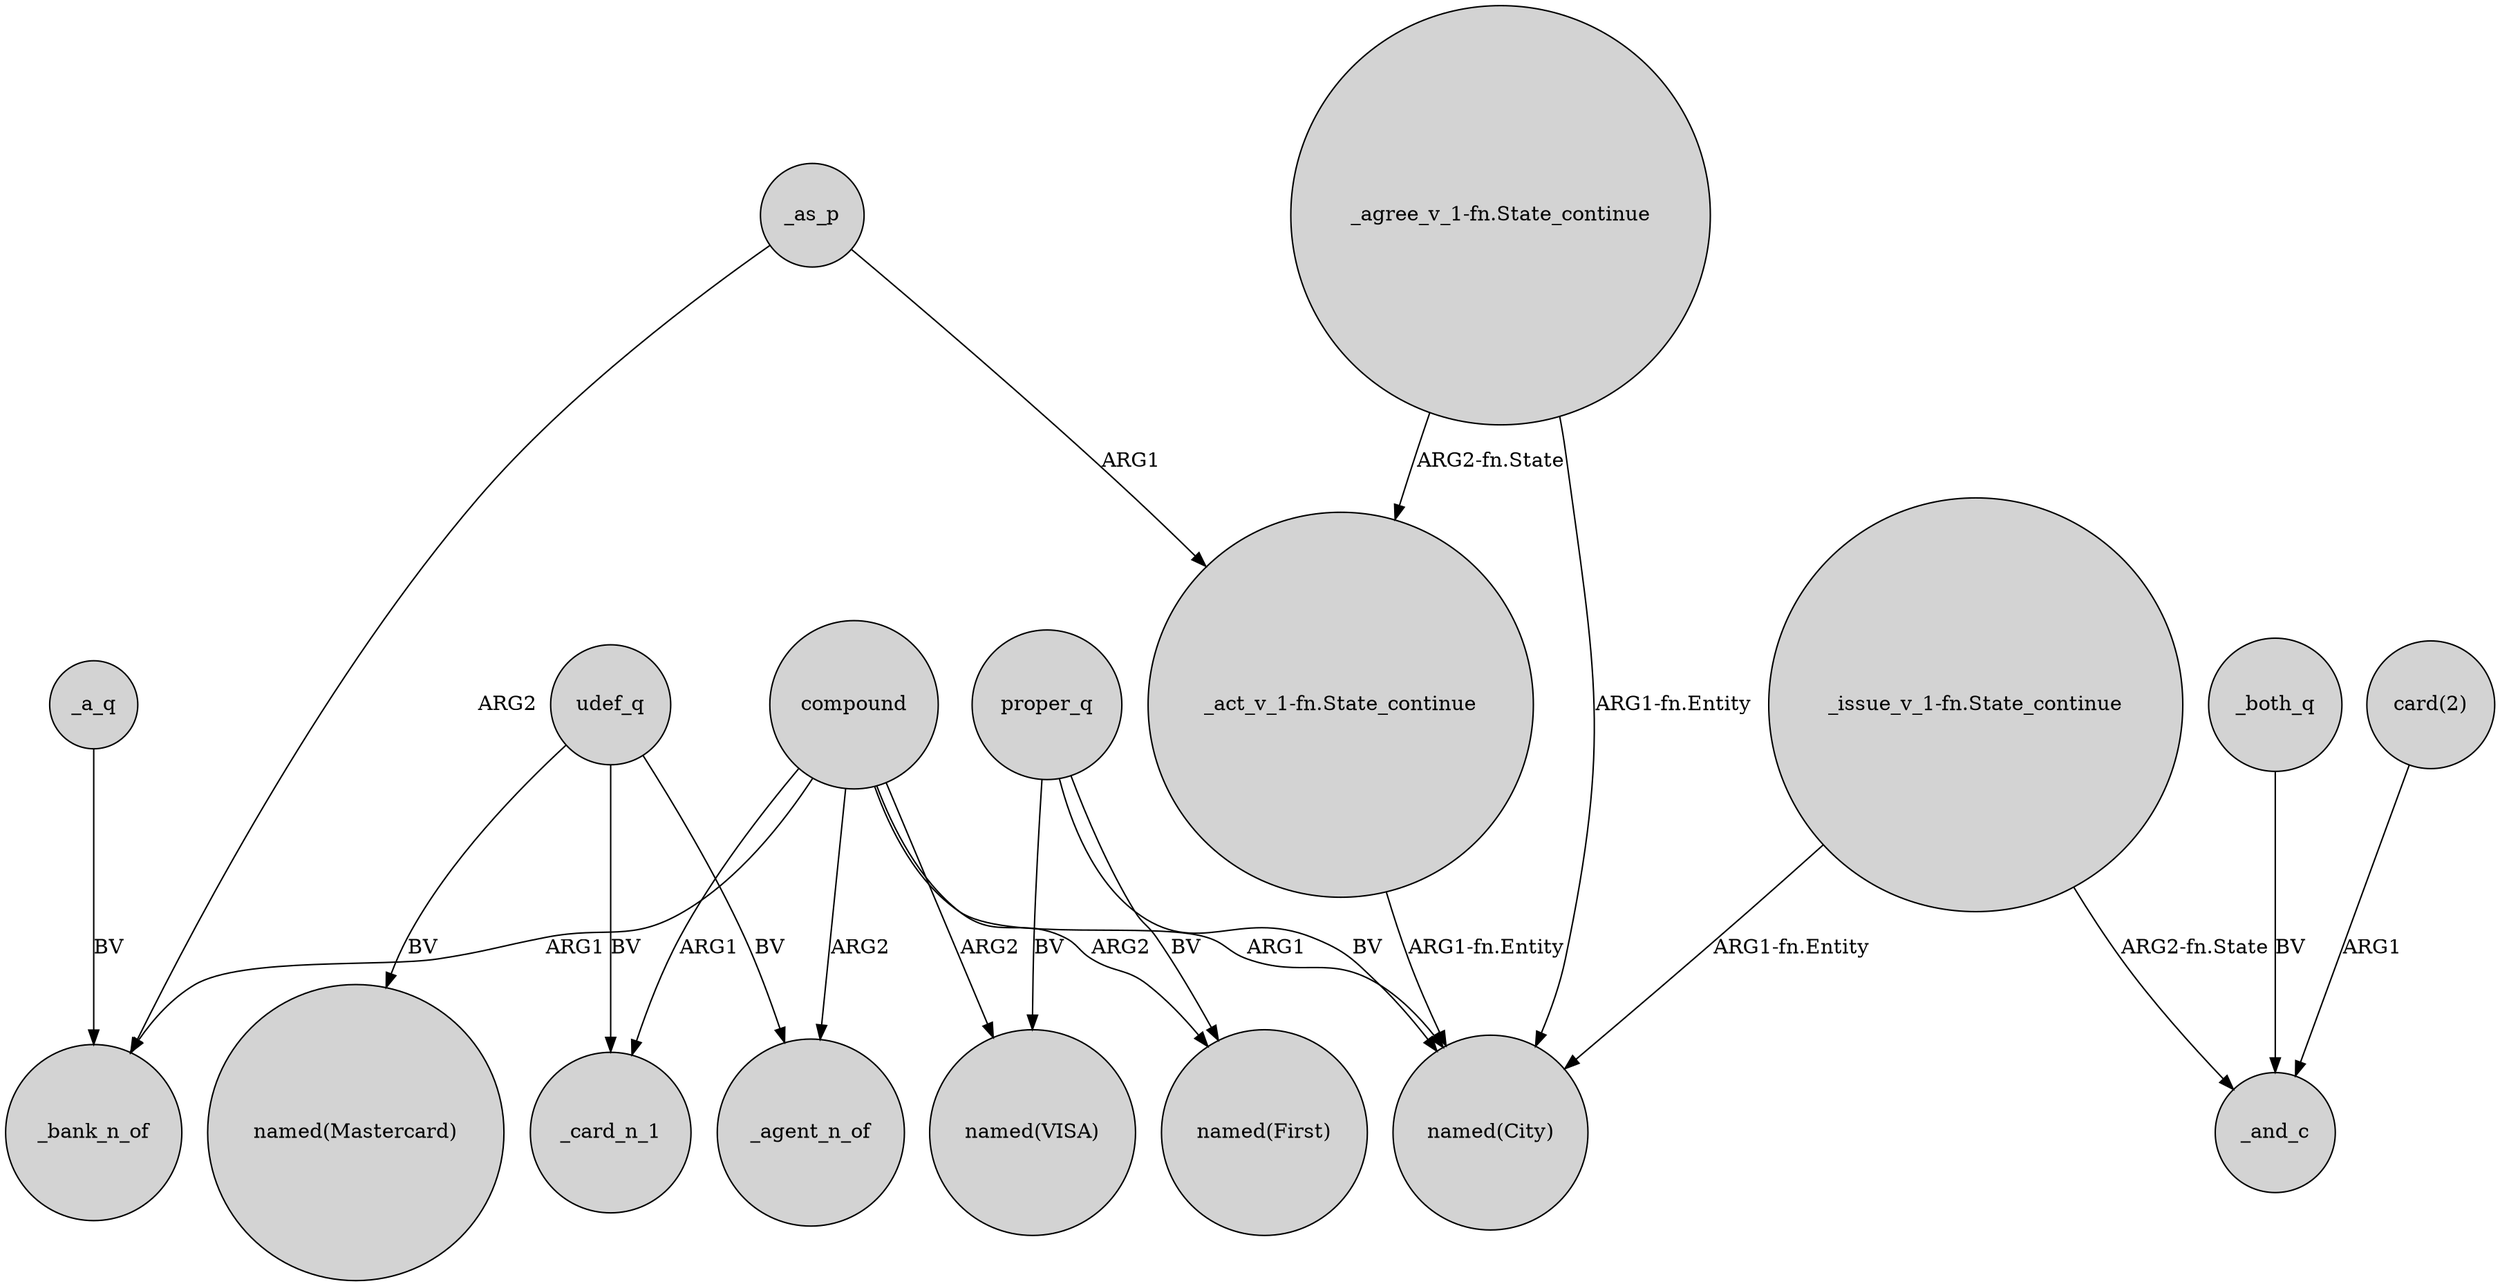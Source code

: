 digraph {
	node [shape=circle style=filled]
	_as_p -> _bank_n_of [label=ARG2]
	udef_q -> _card_n_1 [label=BV]
	"_act_v_1-fn.State_continue" -> "named(City)" [label="ARG1-fn.Entity"]
	compound -> "named(City)" [label=ARG1]
	proper_q -> "named(VISA)" [label=BV]
	compound -> _card_n_1 [label=ARG1]
	compound -> _bank_n_of [label=ARG1]
	proper_q -> "named(First)" [label=BV]
	"_agree_v_1-fn.State_continue" -> "_act_v_1-fn.State_continue" [label="ARG2-fn.State"]
	compound -> "named(VISA)" [label=ARG2]
	compound -> "named(First)" [label=ARG2]
	"_issue_v_1-fn.State_continue" -> "named(City)" [label="ARG1-fn.Entity"]
	compound -> _agent_n_of [label=ARG2]
	_a_q -> _bank_n_of [label=BV]
	udef_q -> _agent_n_of [label=BV]
	"card(2)" -> _and_c [label=ARG1]
	proper_q -> "named(City)" [label=BV]
	_as_p -> "_act_v_1-fn.State_continue" [label=ARG1]
	"_issue_v_1-fn.State_continue" -> _and_c [label="ARG2-fn.State"]
	_both_q -> _and_c [label=BV]
	udef_q -> "named(Mastercard)" [label=BV]
	"_agree_v_1-fn.State_continue" -> "named(City)" [label="ARG1-fn.Entity"]
}
